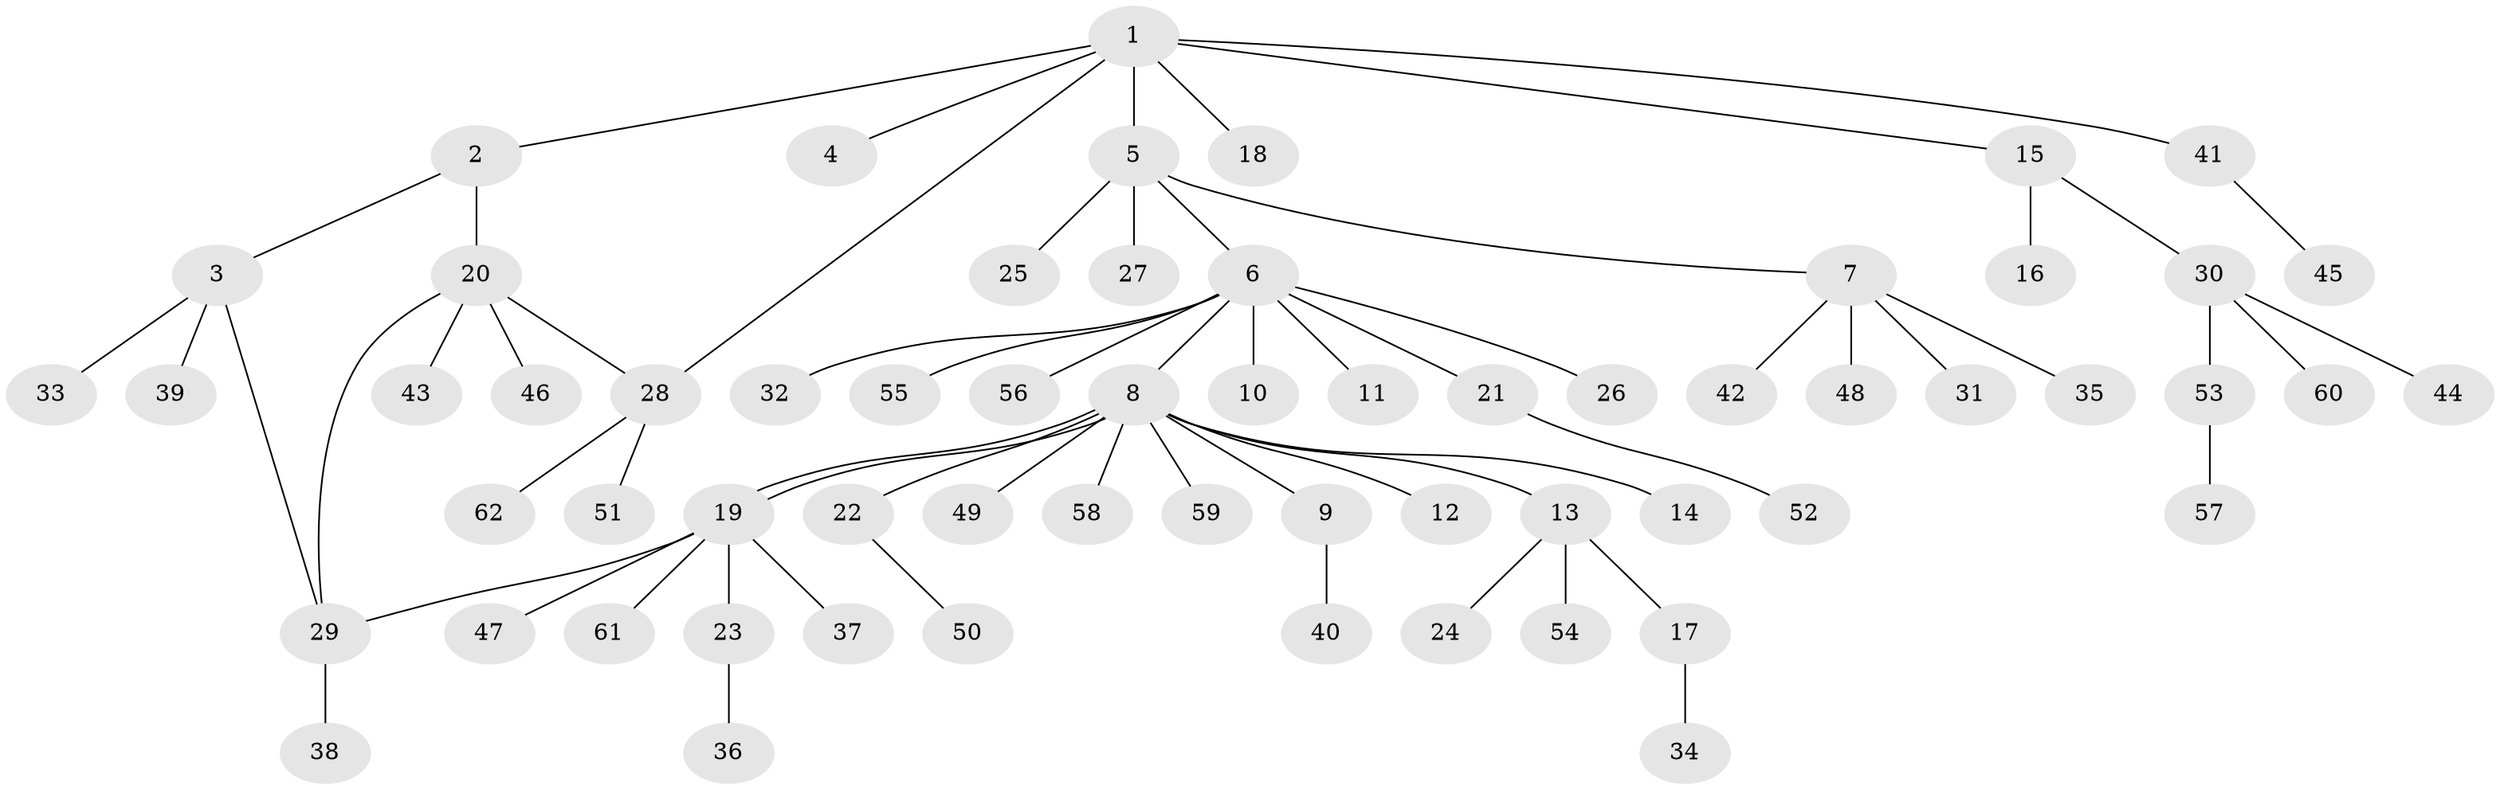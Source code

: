 // coarse degree distribution, {6: 0.06451612903225806, 3: 0.22580645161290322, 4: 0.0967741935483871, 2: 0.06451612903225806, 1: 0.5483870967741935}
// Generated by graph-tools (version 1.1) at 2025/50/03/04/25 22:50:28]
// undirected, 62 vertices, 65 edges
graph export_dot {
  node [color=gray90,style=filled];
  1;
  2;
  3;
  4;
  5;
  6;
  7;
  8;
  9;
  10;
  11;
  12;
  13;
  14;
  15;
  16;
  17;
  18;
  19;
  20;
  21;
  22;
  23;
  24;
  25;
  26;
  27;
  28;
  29;
  30;
  31;
  32;
  33;
  34;
  35;
  36;
  37;
  38;
  39;
  40;
  41;
  42;
  43;
  44;
  45;
  46;
  47;
  48;
  49;
  50;
  51;
  52;
  53;
  54;
  55;
  56;
  57;
  58;
  59;
  60;
  61;
  62;
  1 -- 2;
  1 -- 4;
  1 -- 5;
  1 -- 15;
  1 -- 18;
  1 -- 28;
  1 -- 41;
  2 -- 3;
  2 -- 20;
  3 -- 29;
  3 -- 33;
  3 -- 39;
  5 -- 6;
  5 -- 7;
  5 -- 25;
  5 -- 27;
  6 -- 8;
  6 -- 10;
  6 -- 11;
  6 -- 21;
  6 -- 26;
  6 -- 32;
  6 -- 55;
  6 -- 56;
  7 -- 31;
  7 -- 35;
  7 -- 42;
  7 -- 48;
  8 -- 9;
  8 -- 12;
  8 -- 13;
  8 -- 14;
  8 -- 19;
  8 -- 19;
  8 -- 22;
  8 -- 49;
  8 -- 58;
  8 -- 59;
  9 -- 40;
  13 -- 17;
  13 -- 24;
  13 -- 54;
  15 -- 16;
  15 -- 30;
  17 -- 34;
  19 -- 23;
  19 -- 29;
  19 -- 37;
  19 -- 47;
  19 -- 61;
  20 -- 28;
  20 -- 29;
  20 -- 43;
  20 -- 46;
  21 -- 52;
  22 -- 50;
  23 -- 36;
  28 -- 51;
  28 -- 62;
  29 -- 38;
  30 -- 44;
  30 -- 53;
  30 -- 60;
  41 -- 45;
  53 -- 57;
}
